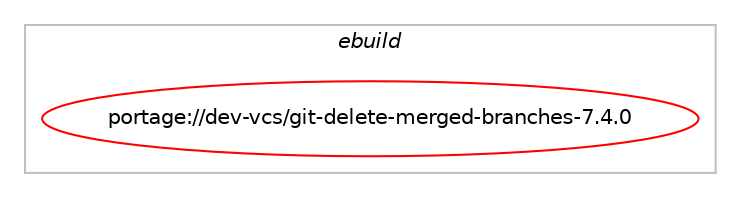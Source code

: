 digraph prolog {

# *************
# Graph options
# *************

newrank=true;
concentrate=true;
compound=true;
graph [rankdir=LR,fontname=Helvetica,fontsize=10,ranksep=1.5];#, ranksep=2.5, nodesep=0.2];
edge  [arrowhead=vee];
node  [fontname=Helvetica,fontsize=10];

# **********
# The ebuild
# **********

subgraph cluster_leftcol {
color=gray;
label=<<i>ebuild</i>>;
id [label="portage://dev-vcs/git-delete-merged-branches-7.4.0", color=red, width=4, href="../dev-vcs/git-delete-merged-branches-7.4.0.svg"];
}

# ****************
# The dependencies
# ****************

subgraph cluster_midcol {
color=gray;
label=<<i>dependencies</i>>;
subgraph cluster_compile {
fillcolor="#eeeeee";
style=filled;
label=<<i>compile</i>>;
# *** BEGIN UNKNOWN DEPENDENCY TYPE (TODO) ***
# id -> equal(use_conditional_group(positive,test,portage://dev-vcs/git-delete-merged-branches-7.4.0,[package_dependency(portage://dev-vcs/git-delete-merged-branches-7.4.0,install,no,dev-python,parameterized,none,[,,],[],[use(optenable(python_targets_python3_10),negative),use(optenable(python_targets_python3_11),negative)])]))
# *** END UNKNOWN DEPENDENCY TYPE (TODO) ***

# *** BEGIN UNKNOWN DEPENDENCY TYPE (TODO) ***
# id -> equal(package_dependency(portage://dev-vcs/git-delete-merged-branches-7.4.0,install,no,dev-python,colorama,greaterequal,[0.4.3,,,0.4.3],[],[use(optenable(python_targets_python3_10),negative),use(optenable(python_targets_python3_11),negative)]))
# *** END UNKNOWN DEPENDENCY TYPE (TODO) ***

# *** BEGIN UNKNOWN DEPENDENCY TYPE (TODO) ***
# id -> equal(package_dependency(portage://dev-vcs/git-delete-merged-branches-7.4.0,install,no,dev-python,prompt-toolkit,greaterequal,[3.0.18,,,3.0.18],[],[use(optenable(python_targets_python3_10),negative),use(optenable(python_targets_python3_11),negative)]))
# *** END UNKNOWN DEPENDENCY TYPE (TODO) ***

}
subgraph cluster_compileandrun {
fillcolor="#eeeeee";
style=filled;
label=<<i>compile and run</i>>;
}
subgraph cluster_run {
fillcolor="#eeeeee";
style=filled;
label=<<i>run</i>>;
# *** BEGIN UNKNOWN DEPENDENCY TYPE (TODO) ***
# id -> equal(use_conditional_group(positive,full-name-executable,portage://dev-vcs/git-delete-merged-branches-7.4.0,[package_dependency(portage://dev-vcs/git-delete-merged-branches-7.4.0,run,weak,dev-vcs,git-extras,none,[,,],[],[])]))
# *** END UNKNOWN DEPENDENCY TYPE (TODO) ***

# *** BEGIN UNKNOWN DEPENDENCY TYPE (TODO) ***
# id -> equal(use_conditional_group(positive,python_targets_python3_10,portage://dev-vcs/git-delete-merged-branches-7.4.0,[package_dependency(portage://dev-vcs/git-delete-merged-branches-7.4.0,run,no,dev-lang,python,none,[,,],[slot(3.10)],[])]))
# *** END UNKNOWN DEPENDENCY TYPE (TODO) ***

# *** BEGIN UNKNOWN DEPENDENCY TYPE (TODO) ***
# id -> equal(use_conditional_group(positive,python_targets_python3_11,portage://dev-vcs/git-delete-merged-branches-7.4.0,[package_dependency(portage://dev-vcs/git-delete-merged-branches-7.4.0,run,no,dev-lang,python,none,[,,],[slot(3.11)],[])]))
# *** END UNKNOWN DEPENDENCY TYPE (TODO) ***

# *** BEGIN UNKNOWN DEPENDENCY TYPE (TODO) ***
# id -> equal(package_dependency(portage://dev-vcs/git-delete-merged-branches-7.4.0,run,no,dev-python,colorama,greaterequal,[0.4.3,,,0.4.3],[],[use(optenable(python_targets_python3_10),negative),use(optenable(python_targets_python3_11),negative)]))
# *** END UNKNOWN DEPENDENCY TYPE (TODO) ***

# *** BEGIN UNKNOWN DEPENDENCY TYPE (TODO) ***
# id -> equal(package_dependency(portage://dev-vcs/git-delete-merged-branches-7.4.0,run,no,dev-python,prompt-toolkit,greaterequal,[3.0.18,,,3.0.18],[],[use(optenable(python_targets_python3_10),negative),use(optenable(python_targets_python3_11),negative)]))
# *** END UNKNOWN DEPENDENCY TYPE (TODO) ***

# *** BEGIN UNKNOWN DEPENDENCY TYPE (TODO) ***
# id -> equal(package_dependency(portage://dev-vcs/git-delete-merged-branches-7.4.0,run,no,dev-vcs,git,none,[,,],[],[]))
# *** END UNKNOWN DEPENDENCY TYPE (TODO) ***

}
}

# **************
# The candidates
# **************

subgraph cluster_choices {
rank=same;
color=gray;
label=<<i>candidates</i>>;

}

}

